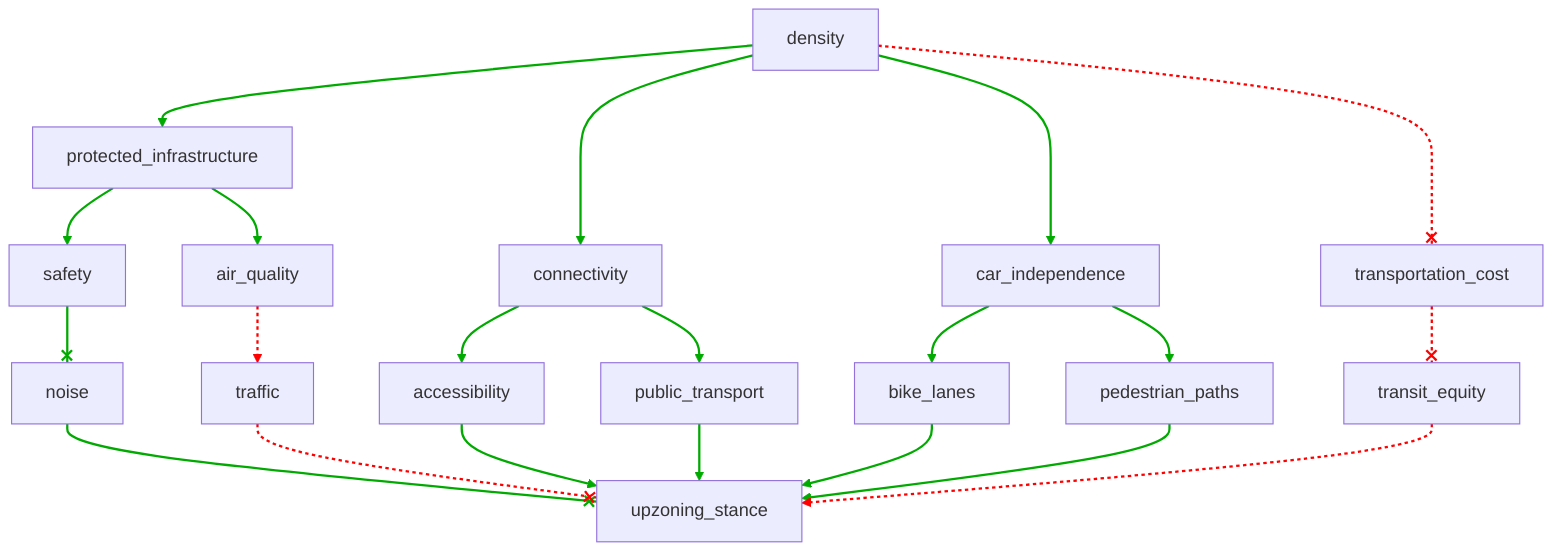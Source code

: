 flowchart TD
    n1[density]
    n2[protected_infrastructure]
    n3[connectivity]
    n4[car_independence]
    n5[transportation_cost]
    n6[safety]
    n7[air_quality]
    n8[noise]
    n9[accessibility]
    n10[public_transport]
    n11[bike_lanes]
    n12[pedestrian_paths]
    n13[transit_equity]
    n14[traffic]
    n15[upzoning_stance]
    n1 --> n2
    n1 --> n3
    n1 --> n4
    n1 --x n5
    n2 --> n6
    n2 --> n7
    n3 --> n9
    n3 --> n10
    n4 --> n11
    n4 --> n12
    n5 --x n13
    n6 --x n8
    n7 --> n14
    n8 --x n15
    n9 --> n15
    n10 --> n15
    n11 --> n15
    n12 --> n15
    n13 --> n15
    n14 --x n15
    linkStyle 0 stroke:#00AA00,stroke-width:2px
    linkStyle 1 stroke:#00AA00,stroke-width:2px
    linkStyle 2 stroke:#00AA00,stroke-width:2px
    linkStyle 3 stroke:#FF0000,stroke-dasharray:3,stroke-width:2px
    linkStyle 4 stroke:#00AA00,stroke-width:2px
    linkStyle 5 stroke:#00AA00,stroke-width:2px
    linkStyle 6 stroke:#00AA00,stroke-width:2px
    linkStyle 7 stroke:#00AA00,stroke-width:2px
    linkStyle 8 stroke:#00AA00,stroke-width:2px
    linkStyle 9 stroke:#00AA00,stroke-width:2px
    linkStyle 10 stroke:#FF0000,stroke-dasharray:3,stroke-width:2px
    linkStyle 11 stroke:#00AA00,stroke-width:2px
    linkStyle 12 stroke:#FF0000,stroke-dasharray:3,stroke-width:2px
    linkStyle 13 stroke:#00AA00,stroke-width:2px
    linkStyle 14 stroke:#00AA00,stroke-width:2px
    linkStyle 15 stroke:#00AA00,stroke-width:2px
    linkStyle 16 stroke:#00AA00,stroke-width:2px
    linkStyle 17 stroke:#00AA00,stroke-width:2px
    linkStyle 18 stroke:#FF0000,stroke-dasharray:3,stroke-width:2px
    linkStyle 19 stroke:#FF0000,stroke-dasharray:3,stroke-width:2px
